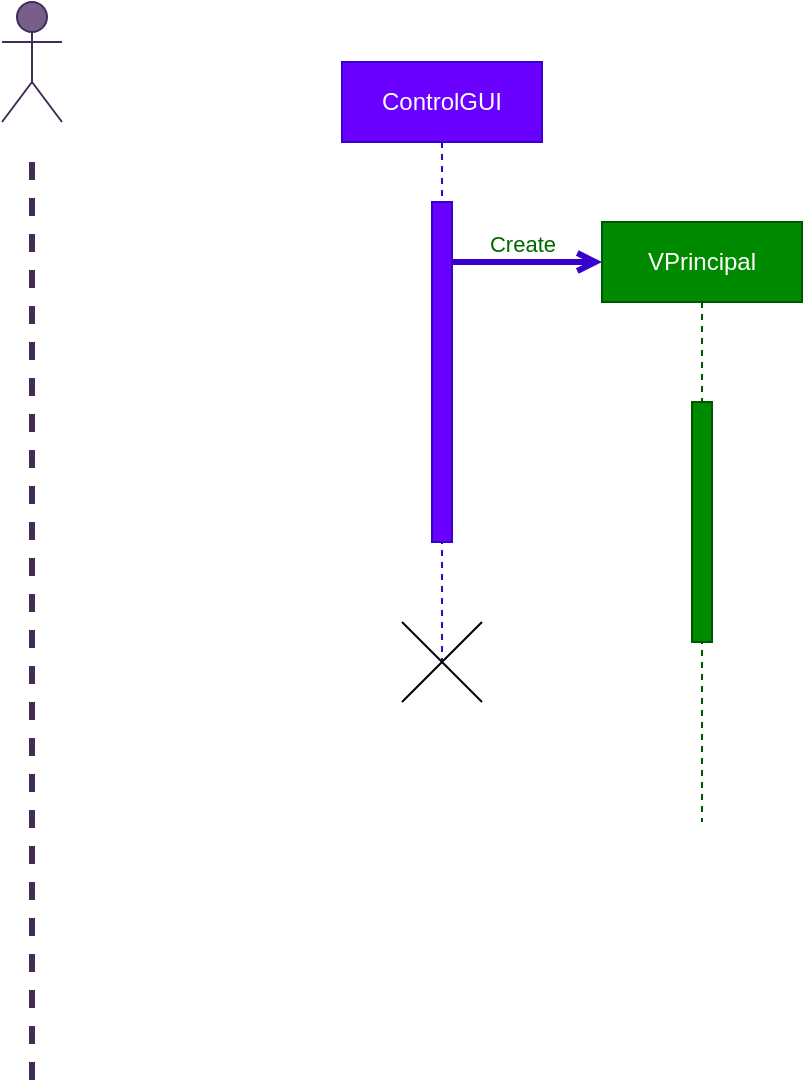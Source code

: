 <mxfile>
    <diagram id="LKaKQfK8-kJvVLxzSaqW" name="Página-1">
        <mxGraphModel dx="1088" dy="958" grid="1" gridSize="10" guides="1" tooltips="1" connect="1" arrows="1" fold="1" page="1" pageScale="1" pageWidth="1600" pageHeight="1200" background="#ffffff" math="0" shadow="0">
            <root>
                <mxCell id="0"/>
                <mxCell id="1" parent="0"/>
                <mxCell id="2" value="Actor" style="shape=umlActor;verticalLabelPosition=bottom;verticalAlign=top;html=1;fillColor=#76608a;strokeColor=#432D57;fontColor=#ffffff;" vertex="1" parent="1">
                    <mxGeometry x="70" y="70" width="30" height="60" as="geometry"/>
                </mxCell>
                <mxCell id="3" value="" style="endArrow=none;startArrow=none;endFill=0;startFill=0;endSize=8;html=1;verticalAlign=bottom;labelBackgroundColor=none;strokeWidth=3;fillColor=#76608a;strokeColor=#432D57;dashed=1;" edge="1" parent="1">
                    <mxGeometry width="160" relative="1" as="geometry">
                        <mxPoint x="85" y="150" as="sourcePoint"/>
                        <mxPoint x="85" y="610" as="targetPoint"/>
                    </mxGeometry>
                </mxCell>
                <mxCell id="4" value="VPrincipal" style="shape=umlLifeline;perimeter=lifelinePerimeter;whiteSpace=wrap;html=1;container=1;collapsible=0;recursiveResize=0;outlineConnect=0;fillColor=#008a00;strokeColor=#005700;fontColor=#ffffff;" vertex="1" parent="1">
                    <mxGeometry x="370" y="180" width="100" height="300" as="geometry"/>
                </mxCell>
                <mxCell id="5" value="" style="html=1;points=[];perimeter=orthogonalPerimeter;fillColor=#008a00;strokeColor=#005700;fontColor=#ffffff;" vertex="1" parent="4">
                    <mxGeometry x="45" y="90" width="10" height="120" as="geometry"/>
                </mxCell>
                <mxCell id="6" value="ControlGUI" style="shape=umlLifeline;perimeter=lifelinePerimeter;whiteSpace=wrap;html=1;container=1;collapsible=0;recursiveResize=0;outlineConnect=0;strokeColor=#3700CC;fillColor=#6a00ff;fontColor=#ffffff;" vertex="1" parent="1">
                    <mxGeometry x="240" y="100" width="100" height="300" as="geometry"/>
                </mxCell>
                <mxCell id="7" value="" style="shape=umlDestroy;dashed=0;" vertex="1" parent="6">
                    <mxGeometry x="30" y="280" width="40" height="40" as="geometry"/>
                </mxCell>
                <mxCell id="8" value="Create" style="html=1;verticalAlign=bottom;labelBackgroundColor=none;endArrow=open;endFill=0;fontColor=#006600;strokeWidth=3;fillColor=#6a00ff;strokeColor=#3700CC;" edge="1" parent="6">
                    <mxGeometry width="160" relative="1" as="geometry">
                        <mxPoint x="50" y="100" as="sourcePoint"/>
                        <mxPoint x="130" y="100" as="targetPoint"/>
                    </mxGeometry>
                </mxCell>
                <mxCell id="9" value="" style="html=1;points=[];perimeter=orthogonalPerimeter;fillColor=#6a00ff;strokeColor=#3700CC;fontColor=#ffffff;" vertex="1" parent="6">
                    <mxGeometry x="45" y="70" width="10" height="170" as="geometry"/>
                </mxCell>
            </root>
        </mxGraphModel>
    </diagram>
</mxfile>